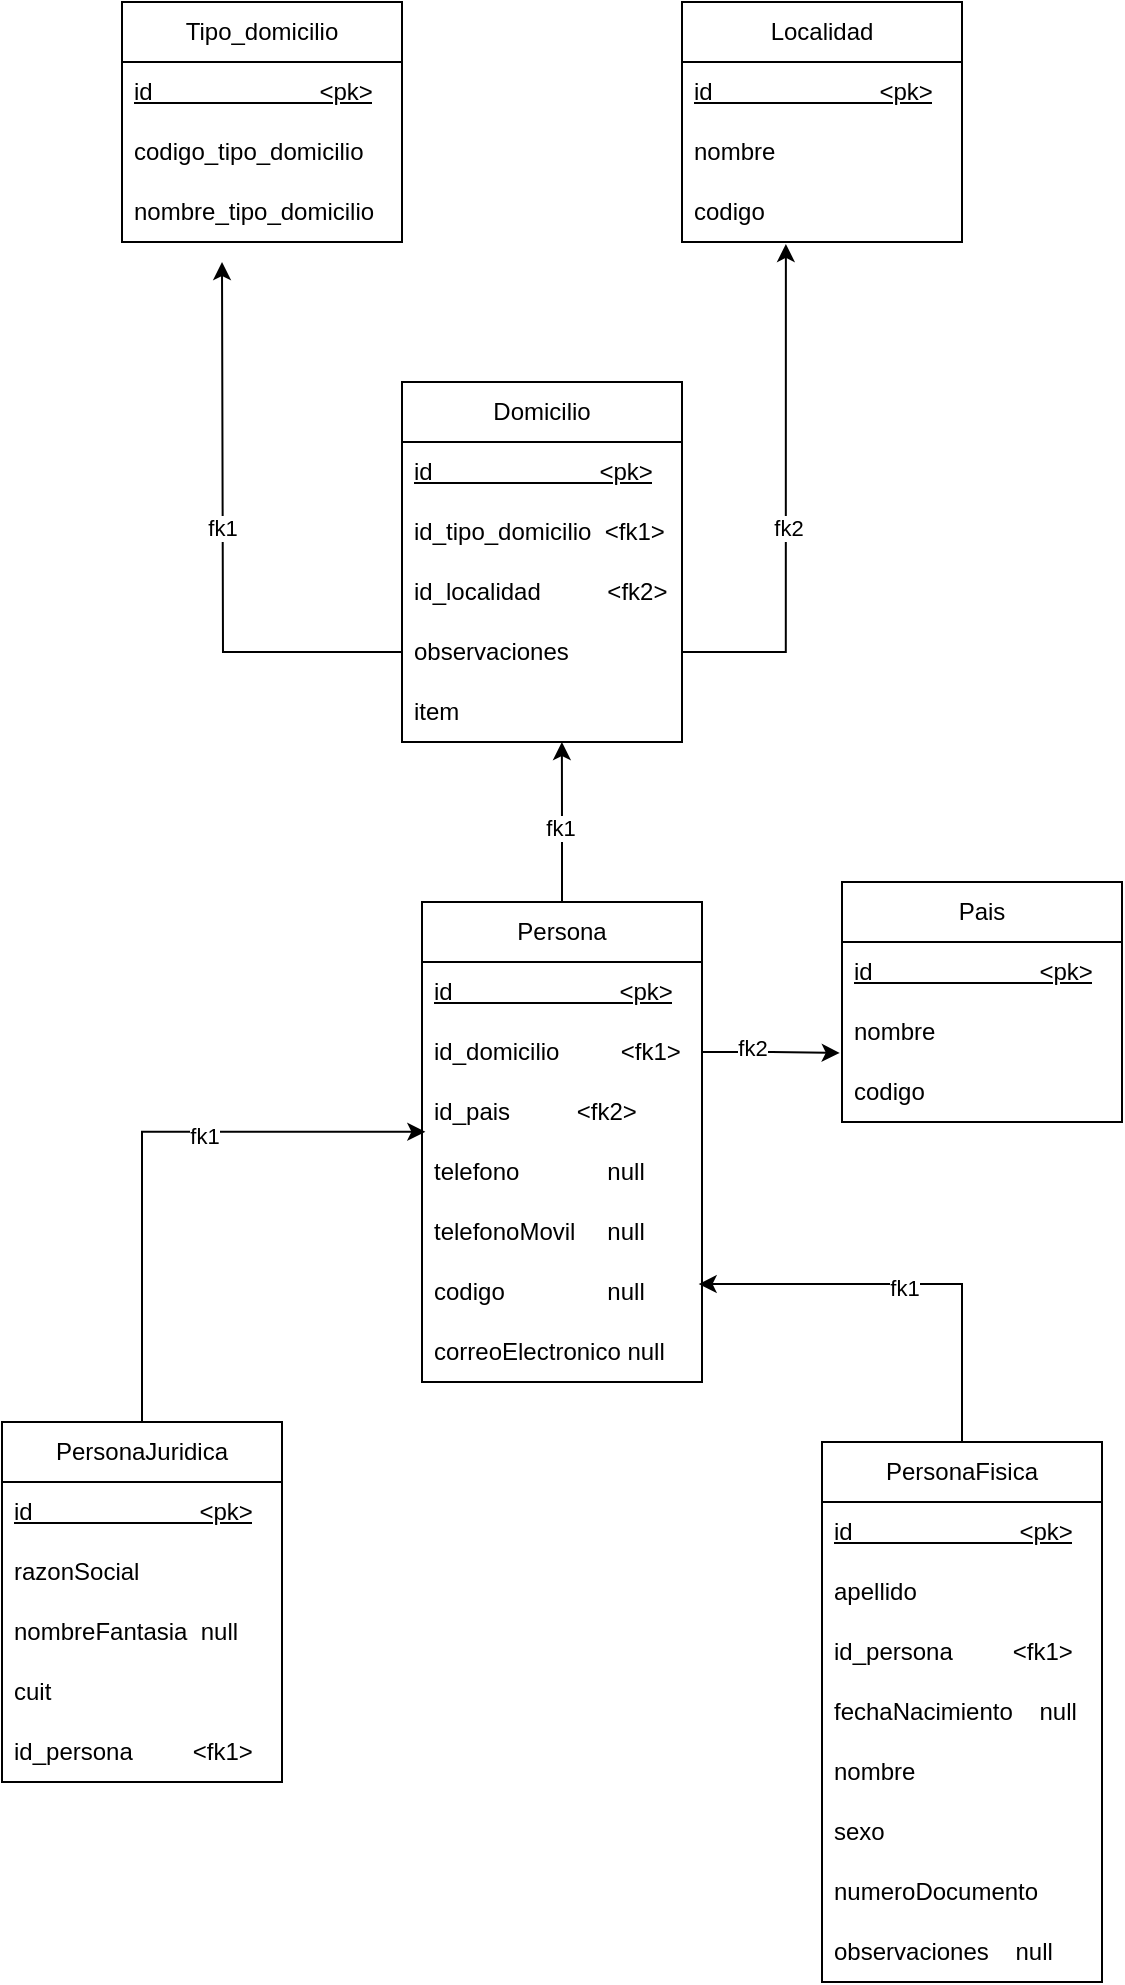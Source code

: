 <mxfile version="24.7.14">
  <diagram name="Page-1" id="C4uqOGB4L-QRxId2xkjS">
    <mxGraphModel dx="2460" dy="1539" grid="1" gridSize="10" guides="1" tooltips="1" connect="1" arrows="1" fold="1" page="1" pageScale="1" pageWidth="850" pageHeight="1100" math="0" shadow="0">
      <root>
        <mxCell id="0" />
        <mxCell id="1" parent="0" />
        <mxCell id="psAsw6sxhrH09f4ZaTey-30" value="Tipo_domicilio" style="swimlane;fontStyle=0;childLayout=stackLayout;horizontal=1;startSize=30;horizontalStack=0;resizeParent=1;resizeParentMax=0;resizeLast=0;collapsible=1;marginBottom=0;whiteSpace=wrap;html=1;" parent="1" vertex="1">
          <mxGeometry x="-800" y="-410" width="140" height="120" as="geometry" />
        </mxCell>
        <mxCell id="psAsw6sxhrH09f4ZaTey-31" value="&lt;u&gt;id&amp;nbsp;&amp;nbsp;&amp;nbsp;&amp;nbsp;&amp;nbsp;&amp;nbsp;&amp;nbsp;&amp;nbsp;&amp;nbsp;&amp;nbsp;&amp;nbsp;&amp;nbsp;&amp;nbsp;&amp;nbsp;&amp;nbsp;&amp;nbsp;&amp;nbsp;&amp;nbsp;&amp;nbsp;&amp;nbsp;&amp;nbsp;&amp;nbsp;&amp;nbsp;&amp;nbsp; &amp;lt;pk&amp;gt;&lt;/u&gt;" style="text;strokeColor=none;fillColor=none;align=left;verticalAlign=middle;spacingLeft=4;spacingRight=4;overflow=hidden;points=[[0,0.5],[1,0.5]];portConstraint=eastwest;rotatable=0;whiteSpace=wrap;html=1;" parent="psAsw6sxhrH09f4ZaTey-30" vertex="1">
          <mxGeometry y="30" width="140" height="30" as="geometry" />
        </mxCell>
        <mxCell id="RTDKLfTvxxHNBEv42GmN-6" value="codigo_tipo_domicilio" style="text;strokeColor=none;fillColor=none;align=left;verticalAlign=middle;spacingLeft=4;spacingRight=4;overflow=hidden;points=[[0,0.5],[1,0.5]];portConstraint=eastwest;rotatable=0;whiteSpace=wrap;html=1;" vertex="1" parent="psAsw6sxhrH09f4ZaTey-30">
          <mxGeometry y="60" width="140" height="30" as="geometry" />
        </mxCell>
        <mxCell id="psAsw6sxhrH09f4ZaTey-32" value="nombre_tipo_domicilio" style="text;strokeColor=none;fillColor=none;align=left;verticalAlign=middle;spacingLeft=4;spacingRight=4;overflow=hidden;points=[[0,0.5],[1,0.5]];portConstraint=eastwest;rotatable=0;whiteSpace=wrap;html=1;" parent="psAsw6sxhrH09f4ZaTey-30" vertex="1">
          <mxGeometry y="90" width="140" height="30" as="geometry" />
        </mxCell>
        <mxCell id="RTDKLfTvxxHNBEv42GmN-11" value="Localidad" style="swimlane;fontStyle=0;childLayout=stackLayout;horizontal=1;startSize=30;horizontalStack=0;resizeParent=1;resizeParentMax=0;resizeLast=0;collapsible=1;marginBottom=0;whiteSpace=wrap;html=1;" vertex="1" parent="1">
          <mxGeometry x="-520" y="-410" width="140" height="120" as="geometry" />
        </mxCell>
        <mxCell id="RTDKLfTvxxHNBEv42GmN-12" value="&lt;u&gt;id&amp;nbsp;&amp;nbsp;&amp;nbsp;&amp;nbsp;&amp;nbsp;&amp;nbsp;&amp;nbsp;&amp;nbsp;&amp;nbsp;&amp;nbsp;&amp;nbsp;&amp;nbsp;&amp;nbsp;&amp;nbsp;&amp;nbsp;&amp;nbsp;&amp;nbsp;&amp;nbsp;&amp;nbsp;&amp;nbsp;&amp;nbsp;&amp;nbsp;&amp;nbsp;&amp;nbsp; &amp;lt;pk&amp;gt;&lt;/u&gt;" style="text;strokeColor=none;fillColor=none;align=left;verticalAlign=middle;spacingLeft=4;spacingRight=4;overflow=hidden;points=[[0,0.5],[1,0.5]];portConstraint=eastwest;rotatable=0;whiteSpace=wrap;html=1;" vertex="1" parent="RTDKLfTvxxHNBEv42GmN-11">
          <mxGeometry y="30" width="140" height="30" as="geometry" />
        </mxCell>
        <mxCell id="RTDKLfTvxxHNBEv42GmN-13" value="nombre" style="text;strokeColor=none;fillColor=none;align=left;verticalAlign=middle;spacingLeft=4;spacingRight=4;overflow=hidden;points=[[0,0.5],[1,0.5]];portConstraint=eastwest;rotatable=0;whiteSpace=wrap;html=1;" vertex="1" parent="RTDKLfTvxxHNBEv42GmN-11">
          <mxGeometry y="60" width="140" height="30" as="geometry" />
        </mxCell>
        <mxCell id="RTDKLfTvxxHNBEv42GmN-14" value="codigo" style="text;strokeColor=none;fillColor=none;align=left;verticalAlign=middle;spacingLeft=4;spacingRight=4;overflow=hidden;points=[[0,0.5],[1,0.5]];portConstraint=eastwest;rotatable=0;whiteSpace=wrap;html=1;" vertex="1" parent="RTDKLfTvxxHNBEv42GmN-11">
          <mxGeometry y="90" width="140" height="30" as="geometry" />
        </mxCell>
        <mxCell id="RTDKLfTvxxHNBEv42GmN-16" value="Domicilio" style="swimlane;fontStyle=0;childLayout=stackLayout;horizontal=1;startSize=30;horizontalStack=0;resizeParent=1;resizeParentMax=0;resizeLast=0;collapsible=1;marginBottom=0;whiteSpace=wrap;html=1;" vertex="1" parent="1">
          <mxGeometry x="-660" y="-220" width="140" height="180" as="geometry" />
        </mxCell>
        <mxCell id="RTDKLfTvxxHNBEv42GmN-17" value="&lt;u&gt;id&amp;nbsp;&amp;nbsp;&amp;nbsp;&amp;nbsp;&amp;nbsp;&amp;nbsp;&amp;nbsp;&amp;nbsp;&amp;nbsp;&amp;nbsp;&amp;nbsp;&amp;nbsp;&amp;nbsp;&amp;nbsp;&amp;nbsp;&amp;nbsp;&amp;nbsp;&amp;nbsp;&amp;nbsp;&amp;nbsp;&amp;nbsp;&amp;nbsp;&amp;nbsp;&amp;nbsp; &amp;lt;pk&amp;gt;&lt;/u&gt;" style="text;strokeColor=none;fillColor=none;align=left;verticalAlign=middle;spacingLeft=4;spacingRight=4;overflow=hidden;points=[[0,0.5],[1,0.5]];portConstraint=eastwest;rotatable=0;whiteSpace=wrap;html=1;" vertex="1" parent="RTDKLfTvxxHNBEv42GmN-16">
          <mxGeometry y="30" width="140" height="30" as="geometry" />
        </mxCell>
        <mxCell id="RTDKLfTvxxHNBEv42GmN-21" style="edgeStyle=orthogonalEdgeStyle;rounded=0;orthogonalLoop=1;jettySize=auto;html=1;" edge="1" parent="RTDKLfTvxxHNBEv42GmN-16" source="RTDKLfTvxxHNBEv42GmN-18">
          <mxGeometry relative="1" as="geometry">
            <mxPoint x="-90" y="-60" as="targetPoint" />
          </mxGeometry>
        </mxCell>
        <mxCell id="RTDKLfTvxxHNBEv42GmN-24" value="fk1" style="edgeLabel;html=1;align=center;verticalAlign=middle;resizable=0;points=[];" vertex="1" connectable="0" parent="RTDKLfTvxxHNBEv42GmN-21">
          <mxGeometry x="0.069" y="1" relative="1" as="geometry">
            <mxPoint as="offset" />
          </mxGeometry>
        </mxCell>
        <mxCell id="RTDKLfTvxxHNBEv42GmN-27" value="id_tipo_domicilio&amp;nbsp; &amp;lt;fk1&amp;gt;" style="text;strokeColor=none;fillColor=none;align=left;verticalAlign=middle;spacingLeft=4;spacingRight=4;overflow=hidden;points=[[0,0.5],[1,0.5]];portConstraint=eastwest;rotatable=0;whiteSpace=wrap;html=1;" vertex="1" parent="RTDKLfTvxxHNBEv42GmN-16">
          <mxGeometry y="60" width="140" height="30" as="geometry" />
        </mxCell>
        <mxCell id="RTDKLfTvxxHNBEv42GmN-26" value="id_localidad&lt;span style=&quot;white-space: pre;&quot;&gt;&#x9;&lt;/span&gt;&amp;nbsp;&amp;nbsp;&amp;nbsp;&amp;nbsp; &amp;lt;fk2&amp;gt;" style="text;strokeColor=none;fillColor=none;align=left;verticalAlign=middle;spacingLeft=4;spacingRight=4;overflow=hidden;points=[[0,0.5],[1,0.5]];portConstraint=eastwest;rotatable=0;whiteSpace=wrap;html=1;" vertex="1" parent="RTDKLfTvxxHNBEv42GmN-16">
          <mxGeometry y="90" width="140" height="30" as="geometry" />
        </mxCell>
        <mxCell id="RTDKLfTvxxHNBEv42GmN-18" value="observaciones" style="text;strokeColor=none;fillColor=none;align=left;verticalAlign=middle;spacingLeft=4;spacingRight=4;overflow=hidden;points=[[0,0.5],[1,0.5]];portConstraint=eastwest;rotatable=0;whiteSpace=wrap;html=1;" vertex="1" parent="RTDKLfTvxxHNBEv42GmN-16">
          <mxGeometry y="120" width="140" height="30" as="geometry" />
        </mxCell>
        <mxCell id="RTDKLfTvxxHNBEv42GmN-19" value="item" style="text;strokeColor=none;fillColor=none;align=left;verticalAlign=middle;spacingLeft=4;spacingRight=4;overflow=hidden;points=[[0,0.5],[1,0.5]];portConstraint=eastwest;rotatable=0;whiteSpace=wrap;html=1;" vertex="1" parent="RTDKLfTvxxHNBEv42GmN-16">
          <mxGeometry y="150" width="140" height="30" as="geometry" />
        </mxCell>
        <mxCell id="RTDKLfTvxxHNBEv42GmN-22" style="edgeStyle=orthogonalEdgeStyle;rounded=0;orthogonalLoop=1;jettySize=auto;html=1;entryX=0.371;entryY=1.033;entryDx=0;entryDy=0;entryPerimeter=0;" edge="1" parent="1" source="RTDKLfTvxxHNBEv42GmN-18" target="RTDKLfTvxxHNBEv42GmN-14">
          <mxGeometry relative="1" as="geometry" />
        </mxCell>
        <mxCell id="RTDKLfTvxxHNBEv42GmN-25" value="fk2" style="edgeLabel;html=1;align=center;verticalAlign=middle;resizable=0;points=[];" vertex="1" connectable="0" parent="RTDKLfTvxxHNBEv42GmN-22">
          <mxGeometry x="-0.104" y="-1" relative="1" as="geometry">
            <mxPoint as="offset" />
          </mxGeometry>
        </mxCell>
        <mxCell id="RTDKLfTvxxHNBEv42GmN-44" value="Persona" style="swimlane;fontStyle=0;childLayout=stackLayout;horizontal=1;startSize=30;horizontalStack=0;resizeParent=1;resizeParentMax=0;resizeLast=0;collapsible=1;marginBottom=0;whiteSpace=wrap;html=1;" vertex="1" parent="1">
          <mxGeometry x="-650" y="40" width="140" height="240" as="geometry" />
        </mxCell>
        <mxCell id="RTDKLfTvxxHNBEv42GmN-45" value="&lt;u&gt;id&amp;nbsp;&amp;nbsp;&amp;nbsp;&amp;nbsp;&amp;nbsp;&amp;nbsp;&amp;nbsp;&amp;nbsp;&amp;nbsp;&amp;nbsp;&amp;nbsp;&amp;nbsp;&amp;nbsp;&amp;nbsp;&amp;nbsp;&amp;nbsp;&amp;nbsp;&amp;nbsp;&amp;nbsp;&amp;nbsp;&amp;nbsp;&amp;nbsp;&amp;nbsp;&amp;nbsp; &amp;lt;pk&amp;gt;&lt;/u&gt;" style="text;strokeColor=none;fillColor=none;align=left;verticalAlign=middle;spacingLeft=4;spacingRight=4;overflow=hidden;points=[[0,0.5],[1,0.5]];portConstraint=eastwest;rotatable=0;whiteSpace=wrap;html=1;" vertex="1" parent="RTDKLfTvxxHNBEv42GmN-44">
          <mxGeometry y="30" width="140" height="30" as="geometry" />
        </mxCell>
        <mxCell id="RTDKLfTvxxHNBEv42GmN-59" value="id_domicilio&lt;span style=&quot;white-space: pre;&quot;&gt;&#x9;    &amp;lt;fk1&amp;gt;&lt;/span&gt;" style="text;strokeColor=none;fillColor=none;align=left;verticalAlign=middle;spacingLeft=4;spacingRight=4;overflow=hidden;points=[[0,0.5],[1,0.5]];portConstraint=eastwest;rotatable=0;whiteSpace=wrap;html=1;" vertex="1" parent="RTDKLfTvxxHNBEv42GmN-44">
          <mxGeometry y="60" width="140" height="30" as="geometry" />
        </mxCell>
        <mxCell id="RTDKLfTvxxHNBEv42GmN-70" value="id_pais&amp;nbsp;&amp;nbsp;&amp;nbsp;&amp;nbsp;&amp;nbsp;&amp;nbsp;&amp;nbsp;&amp;nbsp;&amp;nbsp; &amp;lt;fk2&amp;gt;&lt;span style=&quot;white-space: pre;&quot;&gt;&#x9;&lt;/span&gt;" style="text;strokeColor=none;fillColor=none;align=left;verticalAlign=middle;spacingLeft=4;spacingRight=4;overflow=hidden;points=[[0,0.5],[1,0.5]];portConstraint=eastwest;rotatable=0;whiteSpace=wrap;html=1;" vertex="1" parent="RTDKLfTvxxHNBEv42GmN-44">
          <mxGeometry y="90" width="140" height="30" as="geometry" />
        </mxCell>
        <mxCell id="RTDKLfTvxxHNBEv42GmN-46" value="telefono&lt;span style=&quot;white-space: pre;&quot;&gt;&#x9;&lt;/span&gt;&lt;span style=&quot;white-space: pre;&quot;&gt;&#x9;&lt;/span&gt;&amp;nbsp; null" style="text;strokeColor=none;fillColor=none;align=left;verticalAlign=middle;spacingLeft=4;spacingRight=4;overflow=hidden;points=[[0,0.5],[1,0.5]];portConstraint=eastwest;rotatable=0;whiteSpace=wrap;html=1;" vertex="1" parent="RTDKLfTvxxHNBEv42GmN-44">
          <mxGeometry y="120" width="140" height="30" as="geometry" />
        </mxCell>
        <mxCell id="RTDKLfTvxxHNBEv42GmN-47" value="telefonoMovil&lt;span style=&quot;white-space: pre;&quot;&gt;&#x9;&lt;/span&gt;&amp;nbsp; null" style="text;strokeColor=none;fillColor=none;align=left;verticalAlign=middle;spacingLeft=4;spacingRight=4;overflow=hidden;points=[[0,0.5],[1,0.5]];portConstraint=eastwest;rotatable=0;whiteSpace=wrap;html=1;" vertex="1" parent="RTDKLfTvxxHNBEv42GmN-44">
          <mxGeometry y="150" width="140" height="30" as="geometry" />
        </mxCell>
        <mxCell id="RTDKLfTvxxHNBEv42GmN-57" value="codigo&lt;span style=&quot;white-space: pre;&quot;&gt;&#x9;&lt;/span&gt;&amp;nbsp;&amp;nbsp;&amp;nbsp;&amp;nbsp;&amp;nbsp;&amp;nbsp;&amp;nbsp;&amp;nbsp;&amp;nbsp; null" style="text;strokeColor=none;fillColor=none;align=left;verticalAlign=middle;spacingLeft=4;spacingRight=4;overflow=hidden;points=[[0,0.5],[1,0.5]];portConstraint=eastwest;rotatable=0;whiteSpace=wrap;html=1;" vertex="1" parent="RTDKLfTvxxHNBEv42GmN-44">
          <mxGeometry y="180" width="140" height="30" as="geometry" />
        </mxCell>
        <mxCell id="RTDKLfTvxxHNBEv42GmN-56" value="correoElectronico null" style="text;strokeColor=none;fillColor=none;align=left;verticalAlign=middle;spacingLeft=4;spacingRight=4;overflow=hidden;points=[[0,0.5],[1,0.5]];portConstraint=eastwest;rotatable=0;whiteSpace=wrap;html=1;" vertex="1" parent="RTDKLfTvxxHNBEv42GmN-44">
          <mxGeometry y="210" width="140" height="30" as="geometry" />
        </mxCell>
        <mxCell id="RTDKLfTvxxHNBEv42GmN-58" style="edgeStyle=orthogonalEdgeStyle;rounded=0;orthogonalLoop=1;jettySize=auto;html=1;entryX=0.571;entryY=1;entryDx=0;entryDy=0;entryPerimeter=0;" edge="1" parent="1" source="RTDKLfTvxxHNBEv42GmN-44" target="RTDKLfTvxxHNBEv42GmN-19">
          <mxGeometry relative="1" as="geometry" />
        </mxCell>
        <mxCell id="RTDKLfTvxxHNBEv42GmN-60" value="fk1" style="edgeLabel;html=1;align=center;verticalAlign=middle;resizable=0;points=[];" vertex="1" connectable="0" parent="RTDKLfTvxxHNBEv42GmN-58">
          <mxGeometry x="-0.082" y="1" relative="1" as="geometry">
            <mxPoint as="offset" />
          </mxGeometry>
        </mxCell>
        <mxCell id="RTDKLfTvxxHNBEv42GmN-62" value="Pais" style="swimlane;fontStyle=0;childLayout=stackLayout;horizontal=1;startSize=30;horizontalStack=0;resizeParent=1;resizeParentMax=0;resizeLast=0;collapsible=1;marginBottom=0;whiteSpace=wrap;html=1;" vertex="1" parent="1">
          <mxGeometry x="-440" y="30" width="140" height="120" as="geometry" />
        </mxCell>
        <mxCell id="RTDKLfTvxxHNBEv42GmN-63" value="&lt;u&gt;id&amp;nbsp;&amp;nbsp;&amp;nbsp;&amp;nbsp;&amp;nbsp;&amp;nbsp;&amp;nbsp;&amp;nbsp;&amp;nbsp;&amp;nbsp;&amp;nbsp;&amp;nbsp;&amp;nbsp;&amp;nbsp;&amp;nbsp;&amp;nbsp;&amp;nbsp;&amp;nbsp;&amp;nbsp;&amp;nbsp;&amp;nbsp;&amp;nbsp;&amp;nbsp;&amp;nbsp; &amp;lt;pk&amp;gt;&lt;/u&gt;" style="text;strokeColor=none;fillColor=none;align=left;verticalAlign=middle;spacingLeft=4;spacingRight=4;overflow=hidden;points=[[0,0.5],[1,0.5]];portConstraint=eastwest;rotatable=0;whiteSpace=wrap;html=1;" vertex="1" parent="RTDKLfTvxxHNBEv42GmN-62">
          <mxGeometry y="30" width="140" height="30" as="geometry" />
        </mxCell>
        <mxCell id="RTDKLfTvxxHNBEv42GmN-64" value="nombre&lt;span style=&quot;white-space: pre;&quot;&gt;&#x9;&lt;/span&gt;" style="text;strokeColor=none;fillColor=none;align=left;verticalAlign=middle;spacingLeft=4;spacingRight=4;overflow=hidden;points=[[0,0.5],[1,0.5]];portConstraint=eastwest;rotatable=0;whiteSpace=wrap;html=1;" vertex="1" parent="RTDKLfTvxxHNBEv42GmN-62">
          <mxGeometry y="60" width="140" height="30" as="geometry" />
        </mxCell>
        <mxCell id="RTDKLfTvxxHNBEv42GmN-65" value="codigo" style="text;strokeColor=none;fillColor=none;align=left;verticalAlign=middle;spacingLeft=4;spacingRight=4;overflow=hidden;points=[[0,0.5],[1,0.5]];portConstraint=eastwest;rotatable=0;whiteSpace=wrap;html=1;" vertex="1" parent="RTDKLfTvxxHNBEv42GmN-62">
          <mxGeometry y="90" width="140" height="30" as="geometry" />
        </mxCell>
        <mxCell id="RTDKLfTvxxHNBEv42GmN-69" style="edgeStyle=orthogonalEdgeStyle;rounded=0;orthogonalLoop=1;jettySize=auto;html=1;entryX=-0.008;entryY=0.848;entryDx=0;entryDy=0;entryPerimeter=0;" edge="1" parent="1" source="RTDKLfTvxxHNBEv42GmN-59" target="RTDKLfTvxxHNBEv42GmN-64">
          <mxGeometry relative="1" as="geometry" />
        </mxCell>
        <mxCell id="RTDKLfTvxxHNBEv42GmN-71" value="fk2" style="edgeLabel;html=1;align=center;verticalAlign=middle;resizable=0;points=[];" vertex="1" connectable="0" parent="RTDKLfTvxxHNBEv42GmN-69">
          <mxGeometry x="-0.278" y="2" relative="1" as="geometry">
            <mxPoint as="offset" />
          </mxGeometry>
        </mxCell>
        <mxCell id="RTDKLfTvxxHNBEv42GmN-72" value="PersonaJuridica" style="swimlane;fontStyle=0;childLayout=stackLayout;horizontal=1;startSize=30;horizontalStack=0;resizeParent=1;resizeParentMax=0;resizeLast=0;collapsible=1;marginBottom=0;whiteSpace=wrap;html=1;" vertex="1" parent="1">
          <mxGeometry x="-860" y="300" width="140" height="180" as="geometry" />
        </mxCell>
        <mxCell id="RTDKLfTvxxHNBEv42GmN-73" value="&lt;u&gt;id&amp;nbsp;&amp;nbsp;&amp;nbsp;&amp;nbsp;&amp;nbsp;&amp;nbsp;&amp;nbsp;&amp;nbsp;&amp;nbsp;&amp;nbsp;&amp;nbsp;&amp;nbsp;&amp;nbsp;&amp;nbsp;&amp;nbsp;&amp;nbsp;&amp;nbsp;&amp;nbsp;&amp;nbsp;&amp;nbsp;&amp;nbsp;&amp;nbsp;&amp;nbsp;&amp;nbsp; &amp;lt;pk&amp;gt;&lt;/u&gt;" style="text;strokeColor=none;fillColor=none;align=left;verticalAlign=middle;spacingLeft=4;spacingRight=4;overflow=hidden;points=[[0,0.5],[1,0.5]];portConstraint=eastwest;rotatable=0;whiteSpace=wrap;html=1;" vertex="1" parent="RTDKLfTvxxHNBEv42GmN-72">
          <mxGeometry y="30" width="140" height="30" as="geometry" />
        </mxCell>
        <mxCell id="RTDKLfTvxxHNBEv42GmN-74" value="razonSocial" style="text;strokeColor=none;fillColor=none;align=left;verticalAlign=middle;spacingLeft=4;spacingRight=4;overflow=hidden;points=[[0,0.5],[1,0.5]];portConstraint=eastwest;rotatable=0;whiteSpace=wrap;html=1;" vertex="1" parent="RTDKLfTvxxHNBEv42GmN-72">
          <mxGeometry y="60" width="140" height="30" as="geometry" />
        </mxCell>
        <mxCell id="RTDKLfTvxxHNBEv42GmN-75" value="nombreFantasia&amp;nbsp; null" style="text;strokeColor=none;fillColor=none;align=left;verticalAlign=middle;spacingLeft=4;spacingRight=4;overflow=hidden;points=[[0,0.5],[1,0.5]];portConstraint=eastwest;rotatable=0;whiteSpace=wrap;html=1;" vertex="1" parent="RTDKLfTvxxHNBEv42GmN-72">
          <mxGeometry y="90" width="140" height="30" as="geometry" />
        </mxCell>
        <mxCell id="RTDKLfTvxxHNBEv42GmN-76" value="cuit" style="text;strokeColor=none;fillColor=none;align=left;verticalAlign=middle;spacingLeft=4;spacingRight=4;overflow=hidden;points=[[0,0.5],[1,0.5]];portConstraint=eastwest;rotatable=0;whiteSpace=wrap;html=1;" vertex="1" parent="RTDKLfTvxxHNBEv42GmN-72">
          <mxGeometry y="120" width="140" height="30" as="geometry" />
        </mxCell>
        <mxCell id="RTDKLfTvxxHNBEv42GmN-77" value="id_persona&amp;nbsp;&amp;nbsp;&amp;nbsp;&amp;nbsp;&amp;nbsp;&amp;nbsp;&amp;nbsp;&amp;nbsp; &amp;lt;fk1&amp;gt;" style="text;strokeColor=none;fillColor=none;align=left;verticalAlign=middle;spacingLeft=4;spacingRight=4;overflow=hidden;points=[[0,0.5],[1,0.5]];portConstraint=eastwest;rotatable=0;whiteSpace=wrap;html=1;" vertex="1" parent="RTDKLfTvxxHNBEv42GmN-72">
          <mxGeometry y="150" width="140" height="30" as="geometry" />
        </mxCell>
        <mxCell id="RTDKLfTvxxHNBEv42GmN-80" style="edgeStyle=orthogonalEdgeStyle;rounded=0;orthogonalLoop=1;jettySize=auto;html=1;entryX=0.012;entryY=0.83;entryDx=0;entryDy=0;entryPerimeter=0;" edge="1" parent="1" source="RTDKLfTvxxHNBEv42GmN-72" target="RTDKLfTvxxHNBEv42GmN-70">
          <mxGeometry relative="1" as="geometry" />
        </mxCell>
        <mxCell id="RTDKLfTvxxHNBEv42GmN-81" value="fk1" style="edgeLabel;html=1;align=center;verticalAlign=middle;resizable=0;points=[];" vertex="1" connectable="0" parent="RTDKLfTvxxHNBEv42GmN-80">
          <mxGeometry x="0.229" y="-2" relative="1" as="geometry">
            <mxPoint as="offset" />
          </mxGeometry>
        </mxCell>
        <mxCell id="RTDKLfTvxxHNBEv42GmN-82" value="PersonaFisica" style="swimlane;fontStyle=0;childLayout=stackLayout;horizontal=1;startSize=30;horizontalStack=0;resizeParent=1;resizeParentMax=0;resizeLast=0;collapsible=1;marginBottom=0;whiteSpace=wrap;html=1;" vertex="1" parent="1">
          <mxGeometry x="-450" y="310" width="140" height="270" as="geometry" />
        </mxCell>
        <mxCell id="RTDKLfTvxxHNBEv42GmN-83" value="&lt;u&gt;id&amp;nbsp;&amp;nbsp;&amp;nbsp;&amp;nbsp;&amp;nbsp;&amp;nbsp;&amp;nbsp;&amp;nbsp;&amp;nbsp;&amp;nbsp;&amp;nbsp;&amp;nbsp;&amp;nbsp;&amp;nbsp;&amp;nbsp;&amp;nbsp;&amp;nbsp;&amp;nbsp;&amp;nbsp;&amp;nbsp;&amp;nbsp;&amp;nbsp;&amp;nbsp;&amp;nbsp; &amp;lt;pk&amp;gt;&lt;/u&gt;" style="text;strokeColor=none;fillColor=none;align=left;verticalAlign=middle;spacingLeft=4;spacingRight=4;overflow=hidden;points=[[0,0.5],[1,0.5]];portConstraint=eastwest;rotatable=0;whiteSpace=wrap;html=1;" vertex="1" parent="RTDKLfTvxxHNBEv42GmN-82">
          <mxGeometry y="30" width="140" height="30" as="geometry" />
        </mxCell>
        <mxCell id="RTDKLfTvxxHNBEv42GmN-84" value="apellido" style="text;strokeColor=none;fillColor=none;align=left;verticalAlign=middle;spacingLeft=4;spacingRight=4;overflow=hidden;points=[[0,0.5],[1,0.5]];portConstraint=eastwest;rotatable=0;whiteSpace=wrap;html=1;" vertex="1" parent="RTDKLfTvxxHNBEv42GmN-82">
          <mxGeometry y="60" width="140" height="30" as="geometry" />
        </mxCell>
        <mxCell id="RTDKLfTvxxHNBEv42GmN-91" value="id_persona&amp;nbsp;&amp;nbsp;&amp;nbsp;&amp;nbsp;&amp;nbsp;&amp;nbsp;&amp;nbsp;&amp;nbsp; &amp;lt;fk1&amp;gt;" style="text;strokeColor=none;fillColor=none;align=left;verticalAlign=middle;spacingLeft=4;spacingRight=4;overflow=hidden;points=[[0,0.5],[1,0.5]];portConstraint=eastwest;rotatable=0;whiteSpace=wrap;html=1;" vertex="1" parent="RTDKLfTvxxHNBEv42GmN-82">
          <mxGeometry y="90" width="140" height="30" as="geometry" />
        </mxCell>
        <mxCell id="RTDKLfTvxxHNBEv42GmN-85" value="fechaNacimiento&amp;nbsp;&amp;nbsp;&amp;nbsp; null" style="text;strokeColor=none;fillColor=none;align=left;verticalAlign=middle;spacingLeft=4;spacingRight=4;overflow=hidden;points=[[0,0.5],[1,0.5]];portConstraint=eastwest;rotatable=0;whiteSpace=wrap;html=1;" vertex="1" parent="RTDKLfTvxxHNBEv42GmN-82">
          <mxGeometry y="120" width="140" height="30" as="geometry" />
        </mxCell>
        <mxCell id="RTDKLfTvxxHNBEv42GmN-86" value="nombre" style="text;strokeColor=none;fillColor=none;align=left;verticalAlign=middle;spacingLeft=4;spacingRight=4;overflow=hidden;points=[[0,0.5],[1,0.5]];portConstraint=eastwest;rotatable=0;whiteSpace=wrap;html=1;" vertex="1" parent="RTDKLfTvxxHNBEv42GmN-82">
          <mxGeometry y="150" width="140" height="30" as="geometry" />
        </mxCell>
        <mxCell id="RTDKLfTvxxHNBEv42GmN-87" value="sexo" style="text;strokeColor=none;fillColor=none;align=left;verticalAlign=middle;spacingLeft=4;spacingRight=4;overflow=hidden;points=[[0,0.5],[1,0.5]];portConstraint=eastwest;rotatable=0;whiteSpace=wrap;html=1;" vertex="1" parent="RTDKLfTvxxHNBEv42GmN-82">
          <mxGeometry y="180" width="140" height="30" as="geometry" />
        </mxCell>
        <mxCell id="RTDKLfTvxxHNBEv42GmN-90" value="numeroDocumento" style="text;strokeColor=none;fillColor=none;align=left;verticalAlign=middle;spacingLeft=4;spacingRight=4;overflow=hidden;points=[[0,0.5],[1,0.5]];portConstraint=eastwest;rotatable=0;whiteSpace=wrap;html=1;" vertex="1" parent="RTDKLfTvxxHNBEv42GmN-82">
          <mxGeometry y="210" width="140" height="30" as="geometry" />
        </mxCell>
        <mxCell id="RTDKLfTvxxHNBEv42GmN-89" value="observaciones&amp;nbsp;&amp;nbsp;&amp;nbsp; null" style="text;strokeColor=none;fillColor=none;align=left;verticalAlign=middle;spacingLeft=4;spacingRight=4;overflow=hidden;points=[[0,0.5],[1,0.5]];portConstraint=eastwest;rotatable=0;whiteSpace=wrap;html=1;" vertex="1" parent="RTDKLfTvxxHNBEv42GmN-82">
          <mxGeometry y="240" width="140" height="30" as="geometry" />
        </mxCell>
        <mxCell id="RTDKLfTvxxHNBEv42GmN-88" style="edgeStyle=orthogonalEdgeStyle;rounded=0;orthogonalLoop=1;jettySize=auto;html=1;entryX=0.988;entryY=0.367;entryDx=0;entryDy=0;entryPerimeter=0;" edge="1" parent="1" source="RTDKLfTvxxHNBEv42GmN-82" target="RTDKLfTvxxHNBEv42GmN-57">
          <mxGeometry relative="1" as="geometry" />
        </mxCell>
        <mxCell id="RTDKLfTvxxHNBEv42GmN-92" value="fk1" style="edgeLabel;html=1;align=center;verticalAlign=middle;resizable=0;points=[];" vertex="1" connectable="0" parent="RTDKLfTvxxHNBEv42GmN-88">
          <mxGeometry x="0.024" y="2" relative="1" as="geometry">
            <mxPoint as="offset" />
          </mxGeometry>
        </mxCell>
      </root>
    </mxGraphModel>
  </diagram>
</mxfile>
